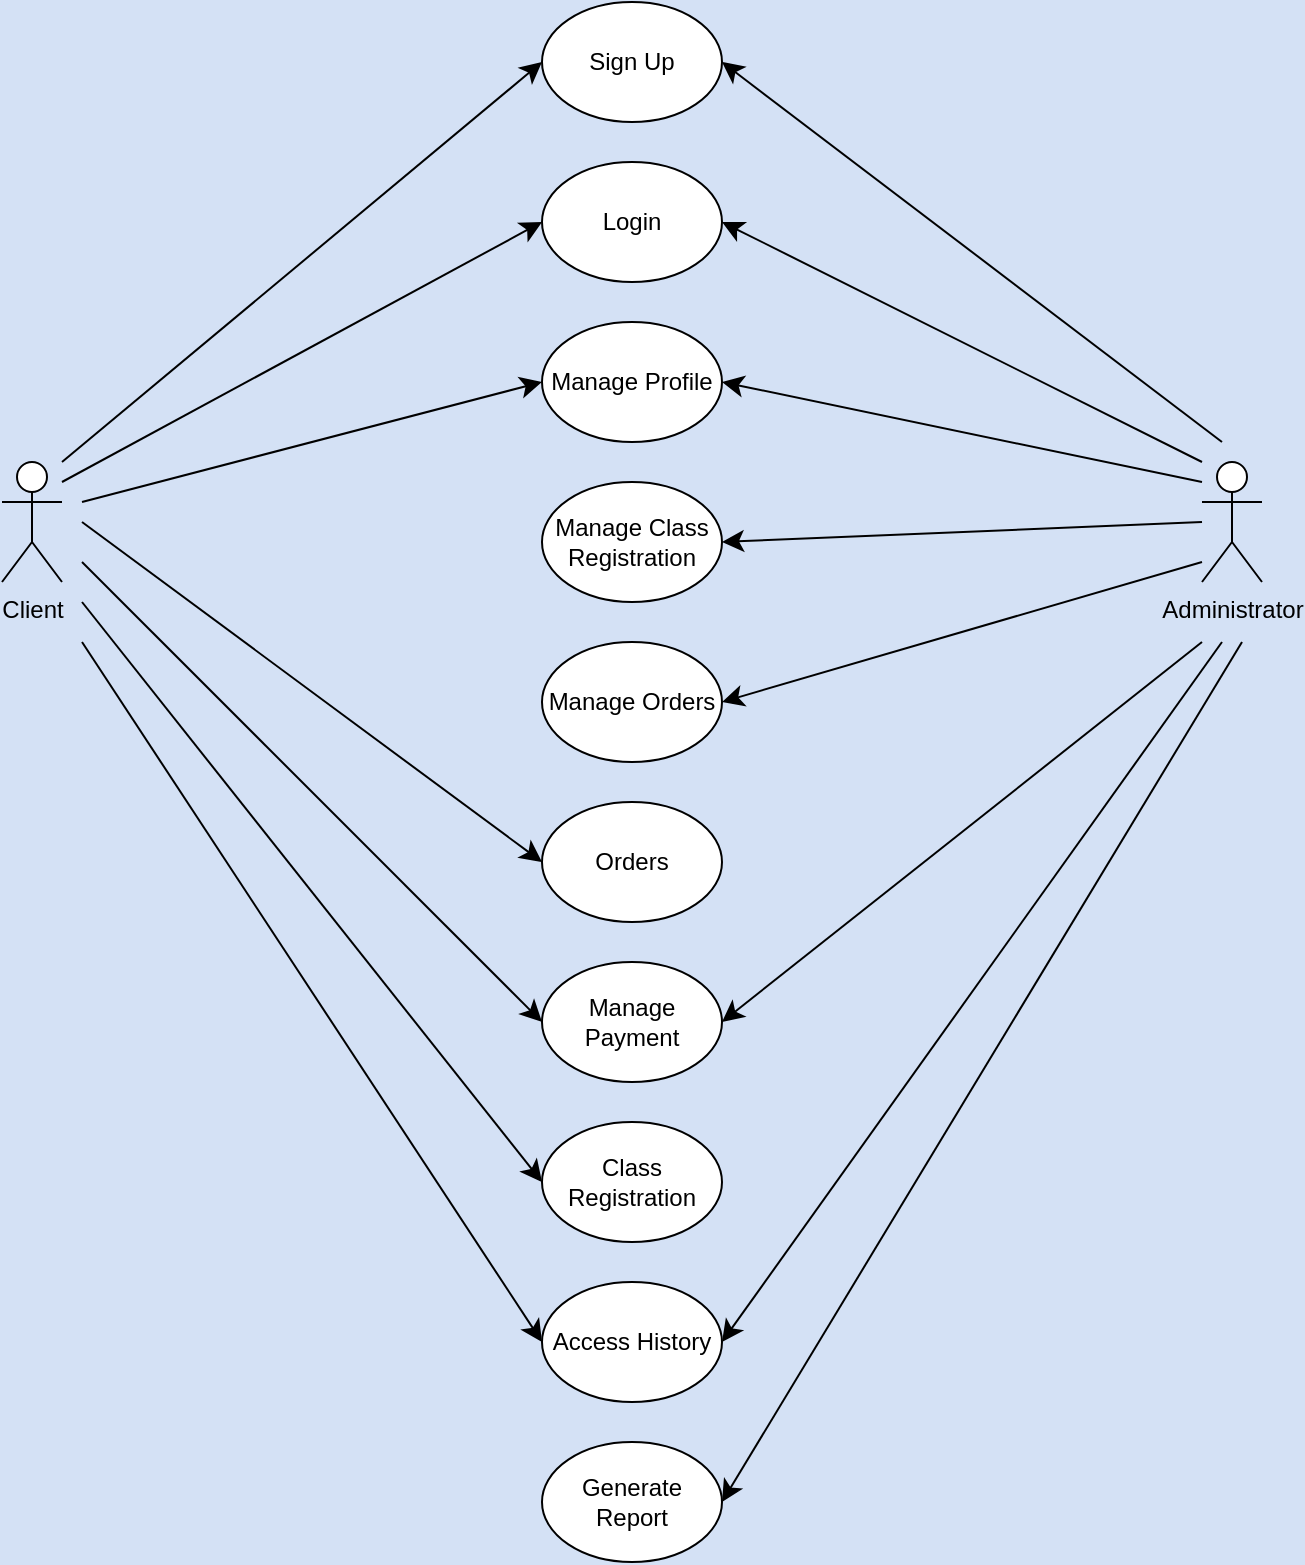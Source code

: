 <mxfile version="25.0.3">
  <diagram name="Page-1" id="4Q0C3-sA8KDyXb6D_Klg">
    <mxGraphModel dx="2103" dy="953" grid="0" gridSize="10" guides="1" tooltips="1" connect="1" arrows="1" fold="1" page="1" pageScale="1" pageWidth="850" pageHeight="1100" background="#D4E1F5" math="0" shadow="0">
      <root>
        <mxCell id="0" />
        <mxCell id="1" parent="0" />
        <mxCell id="p6e5jBbzX7TUTisnzlLE-1" value="Client" style="shape=umlActor;verticalLabelPosition=bottom;verticalAlign=top;html=1;outlineConnect=0;" parent="1" vertex="1">
          <mxGeometry x="80" y="370" width="30" height="60" as="geometry" />
        </mxCell>
        <mxCell id="p6e5jBbzX7TUTisnzlLE-2" value="Sign Up" style="ellipse;whiteSpace=wrap;html=1;" parent="1" vertex="1">
          <mxGeometry x="350" y="140" width="90" height="60" as="geometry" />
        </mxCell>
        <mxCell id="p6e5jBbzX7TUTisnzlLE-3" value="Login" style="ellipse;whiteSpace=wrap;html=1;" parent="1" vertex="1">
          <mxGeometry x="350" y="220" width="90" height="60" as="geometry" />
        </mxCell>
        <mxCell id="p6e5jBbzX7TUTisnzlLE-4" value="Manage Profile" style="ellipse;whiteSpace=wrap;html=1;" parent="1" vertex="1">
          <mxGeometry x="350" y="300" width="90" height="60" as="geometry" />
        </mxCell>
        <mxCell id="p6e5jBbzX7TUTisnzlLE-5" value="Generate Report" style="ellipse;whiteSpace=wrap;html=1;" parent="1" vertex="1">
          <mxGeometry x="350" y="860" width="90" height="60" as="geometry" />
        </mxCell>
        <mxCell id="p6e5jBbzX7TUTisnzlLE-6" value="Manage Orders" style="ellipse;whiteSpace=wrap;html=1;" parent="1" vertex="1">
          <mxGeometry x="350" y="460" width="90" height="60" as="geometry" />
        </mxCell>
        <mxCell id="p6e5jBbzX7TUTisnzlLE-7" value="Access History" style="ellipse;whiteSpace=wrap;html=1;" parent="1" vertex="1">
          <mxGeometry x="350" y="780" width="90" height="60" as="geometry" />
        </mxCell>
        <mxCell id="p6e5jBbzX7TUTisnzlLE-8" value="Class Registration" style="ellipse;whiteSpace=wrap;html=1;" parent="1" vertex="1">
          <mxGeometry x="350" y="700" width="90" height="60" as="geometry" />
        </mxCell>
        <mxCell id="p6e5jBbzX7TUTisnzlLE-9" value="Manage Class Registration" style="ellipse;whiteSpace=wrap;html=1;" parent="1" vertex="1">
          <mxGeometry x="350" y="380" width="90" height="60" as="geometry" />
        </mxCell>
        <mxCell id="p6e5jBbzX7TUTisnzlLE-10" value="Manage Payment" style="ellipse;whiteSpace=wrap;html=1;" parent="1" vertex="1">
          <mxGeometry x="350" y="620" width="90" height="60" as="geometry" />
        </mxCell>
        <mxCell id="sn5GItiv92hoC93108d0-2" value="Administrator" style="shape=umlActor;verticalLabelPosition=bottom;verticalAlign=top;html=1;outlineConnect=0;" vertex="1" parent="1">
          <mxGeometry x="680" y="370" width="30" height="60" as="geometry" />
        </mxCell>
        <mxCell id="sn5GItiv92hoC93108d0-7" value="" style="endArrow=classic;html=1;rounded=0;fontSize=12;startSize=8;endSize=8;curved=1;entryX=0;entryY=0.5;entryDx=0;entryDy=0;" edge="1" parent="1" target="p6e5jBbzX7TUTisnzlLE-2">
          <mxGeometry width="50" height="50" relative="1" as="geometry">
            <mxPoint x="110" y="370" as="sourcePoint" />
            <mxPoint x="160" y="320" as="targetPoint" />
          </mxGeometry>
        </mxCell>
        <mxCell id="sn5GItiv92hoC93108d0-8" value="" style="endArrow=classic;html=1;rounded=0;fontSize=12;startSize=8;endSize=8;curved=1;entryX=0;entryY=0.5;entryDx=0;entryDy=0;" edge="1" parent="1" target="p6e5jBbzX7TUTisnzlLE-3">
          <mxGeometry width="50" height="50" relative="1" as="geometry">
            <mxPoint x="110" y="380" as="sourcePoint" />
            <mxPoint x="350" y="180" as="targetPoint" />
          </mxGeometry>
        </mxCell>
        <mxCell id="sn5GItiv92hoC93108d0-9" value="" style="endArrow=classic;html=1;rounded=0;fontSize=12;startSize=8;endSize=8;curved=1;entryX=0;entryY=0.5;entryDx=0;entryDy=0;" edge="1" parent="1" target="p6e5jBbzX7TUTisnzlLE-4">
          <mxGeometry width="50" height="50" relative="1" as="geometry">
            <mxPoint x="120" y="390" as="sourcePoint" />
            <mxPoint x="360" y="260" as="targetPoint" />
          </mxGeometry>
        </mxCell>
        <mxCell id="sn5GItiv92hoC93108d0-10" value="" style="endArrow=classic;html=1;rounded=0;fontSize=12;startSize=8;endSize=8;curved=1;entryX=0;entryY=0.5;entryDx=0;entryDy=0;" edge="1" parent="1" target="sn5GItiv92hoC93108d0-11">
          <mxGeometry width="50" height="50" relative="1" as="geometry">
            <mxPoint x="120" y="400" as="sourcePoint" />
            <mxPoint x="360" y="340" as="targetPoint" />
          </mxGeometry>
        </mxCell>
        <mxCell id="sn5GItiv92hoC93108d0-11" value="Orders" style="ellipse;whiteSpace=wrap;html=1;" vertex="1" parent="1">
          <mxGeometry x="350" y="540" width="90" height="60" as="geometry" />
        </mxCell>
        <mxCell id="sn5GItiv92hoC93108d0-12" value="" style="endArrow=classic;html=1;rounded=0;fontSize=12;startSize=8;endSize=8;curved=1;entryX=0;entryY=0.5;entryDx=0;entryDy=0;" edge="1" parent="1" target="p6e5jBbzX7TUTisnzlLE-10">
          <mxGeometry width="50" height="50" relative="1" as="geometry">
            <mxPoint x="120" y="420" as="sourcePoint" />
            <mxPoint x="360" y="580" as="targetPoint" />
          </mxGeometry>
        </mxCell>
        <mxCell id="sn5GItiv92hoC93108d0-13" value="" style="endArrow=classic;html=1;rounded=0;fontSize=12;startSize=8;endSize=8;curved=1;entryX=0;entryY=0.5;entryDx=0;entryDy=0;" edge="1" parent="1" target="p6e5jBbzX7TUTisnzlLE-8">
          <mxGeometry width="50" height="50" relative="1" as="geometry">
            <mxPoint x="120" y="440" as="sourcePoint" />
            <mxPoint x="360" y="660" as="targetPoint" />
          </mxGeometry>
        </mxCell>
        <mxCell id="sn5GItiv92hoC93108d0-14" value="" style="endArrow=classic;html=1;rounded=0;fontSize=12;startSize=8;endSize=8;curved=1;entryX=0;entryY=0.5;entryDx=0;entryDy=0;" edge="1" parent="1" target="p6e5jBbzX7TUTisnzlLE-7">
          <mxGeometry width="50" height="50" relative="1" as="geometry">
            <mxPoint x="120" y="460" as="sourcePoint" />
            <mxPoint x="360" y="740" as="targetPoint" />
          </mxGeometry>
        </mxCell>
        <mxCell id="sn5GItiv92hoC93108d0-15" value="" style="endArrow=classic;html=1;rounded=0;fontSize=12;startSize=8;endSize=8;curved=1;entryX=1;entryY=0.5;entryDx=0;entryDy=0;" edge="1" parent="1" target="p6e5jBbzX7TUTisnzlLE-2">
          <mxGeometry width="50" height="50" relative="1" as="geometry">
            <mxPoint x="690" y="360" as="sourcePoint" />
            <mxPoint x="910" y="310" as="targetPoint" />
          </mxGeometry>
        </mxCell>
        <mxCell id="sn5GItiv92hoC93108d0-16" value="" style="endArrow=classic;html=1;rounded=0;fontSize=12;startSize=8;endSize=8;curved=1;entryX=1;entryY=0.5;entryDx=0;entryDy=0;" edge="1" parent="1" target="p6e5jBbzX7TUTisnzlLE-3">
          <mxGeometry width="50" height="50" relative="1" as="geometry">
            <mxPoint x="680" y="370" as="sourcePoint" />
            <mxPoint x="450" y="180" as="targetPoint" />
          </mxGeometry>
        </mxCell>
        <mxCell id="sn5GItiv92hoC93108d0-17" value="" style="endArrow=classic;html=1;rounded=0;fontSize=12;startSize=8;endSize=8;curved=1;entryX=1;entryY=0.5;entryDx=0;entryDy=0;" edge="1" parent="1" target="p6e5jBbzX7TUTisnzlLE-4">
          <mxGeometry width="50" height="50" relative="1" as="geometry">
            <mxPoint x="680" y="380" as="sourcePoint" />
            <mxPoint x="450" y="260" as="targetPoint" />
          </mxGeometry>
        </mxCell>
        <mxCell id="sn5GItiv92hoC93108d0-19" value="" style="endArrow=classic;html=1;rounded=0;fontSize=12;startSize=8;endSize=8;curved=1;entryX=1;entryY=0.5;entryDx=0;entryDy=0;" edge="1" parent="1" target="p6e5jBbzX7TUTisnzlLE-9">
          <mxGeometry width="50" height="50" relative="1" as="geometry">
            <mxPoint x="680" y="400" as="sourcePoint" />
            <mxPoint x="450" y="340" as="targetPoint" />
          </mxGeometry>
        </mxCell>
        <mxCell id="sn5GItiv92hoC93108d0-20" value="" style="endArrow=classic;html=1;rounded=0;fontSize=12;startSize=8;endSize=8;curved=1;entryX=1;entryY=0.5;entryDx=0;entryDy=0;" edge="1" parent="1" target="p6e5jBbzX7TUTisnzlLE-6">
          <mxGeometry width="50" height="50" relative="1" as="geometry">
            <mxPoint x="680" y="420" as="sourcePoint" />
            <mxPoint x="450" y="420" as="targetPoint" />
          </mxGeometry>
        </mxCell>
        <mxCell id="sn5GItiv92hoC93108d0-21" value="" style="endArrow=classic;html=1;rounded=0;fontSize=12;startSize=8;endSize=8;curved=1;entryX=1;entryY=0.5;entryDx=0;entryDy=0;" edge="1" parent="1" target="p6e5jBbzX7TUTisnzlLE-10">
          <mxGeometry width="50" height="50" relative="1" as="geometry">
            <mxPoint x="680" y="460" as="sourcePoint" />
            <mxPoint x="450" y="500" as="targetPoint" />
          </mxGeometry>
        </mxCell>
        <mxCell id="sn5GItiv92hoC93108d0-22" value="" style="endArrow=classic;html=1;rounded=0;fontSize=12;startSize=8;endSize=8;curved=1;entryX=1;entryY=0.5;entryDx=0;entryDy=0;" edge="1" parent="1" target="p6e5jBbzX7TUTisnzlLE-7">
          <mxGeometry width="50" height="50" relative="1" as="geometry">
            <mxPoint x="690" y="460" as="sourcePoint" />
            <mxPoint x="450" y="660" as="targetPoint" />
          </mxGeometry>
        </mxCell>
        <mxCell id="sn5GItiv92hoC93108d0-23" value="" style="endArrow=classic;html=1;rounded=0;fontSize=12;startSize=8;endSize=8;curved=1;entryX=1;entryY=0.5;entryDx=0;entryDy=0;" edge="1" parent="1" target="p6e5jBbzX7TUTisnzlLE-5">
          <mxGeometry width="50" height="50" relative="1" as="geometry">
            <mxPoint x="700" y="460" as="sourcePoint" />
            <mxPoint x="450" y="820" as="targetPoint" />
          </mxGeometry>
        </mxCell>
      </root>
    </mxGraphModel>
  </diagram>
</mxfile>
